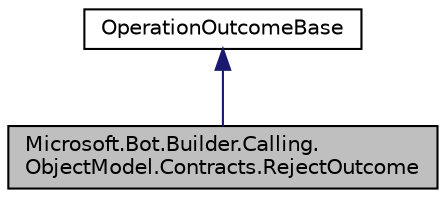 digraph "Microsoft.Bot.Builder.Calling.ObjectModel.Contracts.RejectOutcome"
{
  edge [fontname="Helvetica",fontsize="10",labelfontname="Helvetica",labelfontsize="10"];
  node [fontname="Helvetica",fontsize="10",shape=record];
  Node1 [label="Microsoft.Bot.Builder.Calling.\lObjectModel.Contracts.RejectOutcome",height=0.2,width=0.4,color="black", fillcolor="grey75", style="filled", fontcolor="black"];
  Node2 -> Node1 [dir="back",color="midnightblue",fontsize="10",style="solid",fontname="Helvetica"];
  Node2 [label="OperationOutcomeBase",height=0.2,width=0.4,color="black", fillcolor="white", style="filled",URL="$dc/d27/class_microsoft_1_1_bot_1_1_builder_1_1_calling_1_1_object_model_1_1_contracts_1_1_operation_outcome_base.html",tooltip="Base class for various \"action(s)\" outcome(s) "];
}
